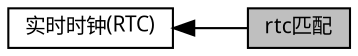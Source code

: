 digraph "rtc匹配"
{
  edge [fontname="黑体",fontsize="10",labelfontname="黑体",labelfontsize="10"];
  node [fontname="黑体",fontsize="10",shape=box];
  rankdir=LR;
  Node1 [label="实时时钟(RTC)",height=0.2,width=0.4,color="black", fillcolor="white", style="filled",URL="$group__am__demo__rtc__all.html",tooltip="所有的RTC实时时钟相关例程"];
  Node0 [label="rtc匹配",height=0.2,width=0.4,color="black", fillcolor="grey75", style="filled", fontcolor="black",tooltip=" "];
  Node1->Node0 [shape=plaintext, dir="back", style="solid"];
}
